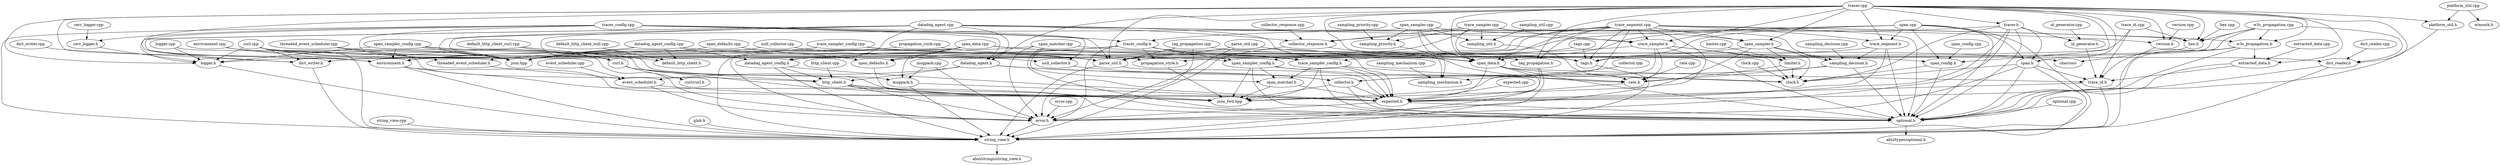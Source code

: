 digraph G {
	node0 [label="threaded_event_scheduler.cpp"];
	node1 [label="span_data.cpp"];
	node2 [label="rate.cpp"];
	node3 [label="trace_id.cpp"];
	node4 [label="default_http_client_null.cpp"];
	node5 [label="trace_segment.h"];
	node6 [label="tag_propagation.cpp"];
	node7 [label="dict_writer.h"];
	node8 [label="json.hpp"];
	node9 [label="string_view.h"];
	node10 [label="span_sampler.h"];
	node11 [label="dict_reader.cpp"];
	node12 [label="tracer_config.h"];
	node13 [label="tags.h"];
	node14 [label="curl/curl.h"];
	node15 [label="expected.h"];
	node16 [label="limiter.h"];
	node17 [label="optional.cpp"];
	node18 [label="span.h"];
	node19 [label="sampling_mechanism.cpp"];
	node20 [label="logger.cpp"];
	node21 [label="rate.h"];
	node22 [label="hex.cpp"];
	node23 [label="sampling_util.h"];
	node24 [label="string_view.cpp"];
	node25 [label="sampling_decision.h"];
	node26 [label="datadog_agent_config.h"];
	node27 [label="span_data.h"];
	node28 [label="sampling_mechanism.h"];
	node29 [label="glob.h"];
	node30 [label="msgpack.cpp"];
	node31 [label="absl/types/optional.h"];
	node32 [label="default_http_client.h"];
	node33 [label="sampling_util.cpp"];
	node34 [label="datadog_agent_config.cpp"];
	node35 [label="trace_id.h"];
	node36 [label="span.cpp"];
	node37 [label="event_scheduler.cpp"];
	node38 [label="json_fwd.hpp"];
	node39 [label="datadog_agent.h"];
	node40 [label="propagation_style.cpp"];
	node41 [label="error.h"];
	node42 [label="event_scheduler.h"];
	node43 [label="tag_propagation.h"];
	node44 [label="clock.h"];
	node45 [label="logger.h"];
	node46 [label="curl.h"];
	node47 [label="span_defaults.h"];
	node48 [label="span_defaults.cpp"];
	node49 [label="tracer.h"];
	node50 [label="threaded_event_scheduler.h"];
	node51 [label="platform_util.h"];
	node52 [label="parse_util.h"];
	node53 [label="expected.cpp"];
	node54 [label="extracted_data.cpp"];
	node55 [label="collector.cpp"];
	node56 [label="id_generator.cpp"];
	node57 [label="sampling_decision.cpp"];
	node58 [label="trace_sampler.cpp"];
	node59 [label="extracted_data.h"];
	node60 [label="sampling_priority.cpp"];
	node61 [label="collector.h"];
	node62 [label="span_sampler.cpp"];
	node63 [label="curl.cpp"];
	node64 [label="collector_response.h"];
	node65 [label="null_collector.cpp"];
	node66 [label="cerr_logger.cpp"];
	node67 [label="w3c_propagation.h"];
	node68 [label="msgpack.h"];
	node69 [label="trace_sampler.h"];
	node70 [label="span_config.cpp"];
	node71 [label="propagation_style.h"];
	node72 [label="dict_writer.cpp"];
	node73 [label="trace_sampler_config.cpp"];
	node74 [label="environment.h"];
	node75 [label="span_config.h"];
	node76 [label="datadog_agent.cpp"];
	node77 [label="w3c_propagation.cpp"];
	node78 [label="winsock.h"];
	node79 [label="environment.cpp"];
	node80 [label="id_generator.h"];
	node81 [label="tracer_config.cpp"];
	node82 [label="parse_util.cpp"];
	node83 [label="http_client.cpp"];
	node84 [label="optional.h"];
	node85 [label="charconv"];
	node86 [label="null_collector.h"];
	node87 [label="version.h"];
	node88 [label="span_sampler_config.h"];
	node89 [label="span_matcher.h"];
	node90 [label="version.cpp"];
	node91 [label="dict_reader.h"];
	node92 [label="span_matcher.cpp"];
	node93 [label="default_http_client_curl.cpp"];
	node94 [label="tracer.cpp"];
	node95 [label="http_client.h"];
	node96 [label="clock.cpp"];
	node97 [label="collector_response.cpp"];
	node98 [label="sampling_priority.h"];
	node99 [label="hex.h"];
	node100 [label="limiter.cpp"];
	node101 [label="error.cpp"];
	node102 [label="absl/strings/string_view.h"];
	node103 [label="trace_sampler_config.h"];
	node104 [label="tags.cpp"];
	node105 [label="cerr_logger.h"];
	node106 [label="trace_segment.cpp"];
	node107 [label="span_sampler_config.cpp"];
	node108 [label="platform_util.cpp"];
	subgraph U {
		edge [dir=none];
	}
	subgraph D {
		node0 -> node8 [];
		node0 -> node50 [];
		node1 -> node47 [];
		node1 -> node75 [];
		node1 -> node9 [];
		node1 -> node27 [];
		node1 -> node68 [];
		node1 -> node13 [];
		node1 -> node41 [];
		node2 -> node21 [];
		node3 -> node99 [];
		node3 -> node52 [];
		node3 -> node35 [];
		node4 -> node32 [];
		node5 -> node71 [];
		node5 -> node25 [];
		node5 -> node15 [];
		node5 -> node84 [];
		node6 -> node43 [];
		node6 -> node52 [];
		node6 -> node41 [];
		node7 -> node9 [];
		node9 -> node102 [];
		node10 -> node44 [];
		node10 -> node88 [];
		node10 -> node25 [];
		node10 -> node16 [];
		node10 -> node38 [];
		node11 -> node91 [];
		node12 -> node47 [];
		node12 -> node71 [];
		node12 -> node88 [];
		node12 -> node26 [];
		node12 -> node103 [];
		node12 -> node15 [];
		node12 -> node41 [];
		node13 -> node9 [];
		node15 -> node84 [];
		node15 -> node41 [];
		node16 -> node44 [];
		node16 -> node21 [];
		node17 -> node84 [];
		node18 -> node44 [];
		node18 -> node35 [];
		node18 -> node9 [];
		node18 -> node84 [];
		node18 -> node41 [];
		node19 -> node28 [];
		node20 -> node45 [];
		node20 -> node41 [];
		node21 -> node15 [];
		node22 -> node99 [];
		node23 -> node21 [];
		node24 -> node9 [];
		node25 -> node28 [];
		node25 -> node21 [];
		node25 -> node84 [];
		node26 -> node15 [];
		node26 -> node95 [];
		node26 -> node9 [];
		node27 -> node44 [];
		node27 -> node9 [];
		node27 -> node84 [];
		node27 -> node35 [];
		node27 -> node15 [];
		node29 -> node9 [];
		node30 -> node68 [];
		node30 -> node41 [];
		node33 -> node23 [];
		node34 -> node52 [];
		node34 -> node26 [];
		node34 -> node32 [];
		node34 -> node74 [];
		node34 -> node50 [];
		node35 -> node15 [];
		node35 -> node9 [];
		node36 -> node5 [];
		node36 -> node75 [];
		node36 -> node7 [];
		node36 -> node27 [];
		node36 -> node84 [];
		node36 -> node13 [];
		node36 -> node9 [];
		node36 -> node18 [];
		node37 -> node42 [];
		node39 -> node44 [];
		node39 -> node61 [];
		node39 -> node95 [];
		node39 -> node42 [];
		node40 -> node71 [];
		node40 -> node8 [];
		node41 -> node9 [];
		node42 -> node38 [];
		node42 -> node41 [];
		node43 -> node15 [];
		node43 -> node9 [];
		node45 -> node9 [];
		node46 -> node14 [];
		node46 -> node95 [];
		node46 -> node38 [];
		node47 -> node38 [];
		node48 -> node47 [];
		node48 -> node8 [];
		node49 -> node44 [];
		node49 -> node80 [];
		node49 -> node18 [];
		node49 -> node84 [];
		node49 -> node41 [];
		node49 -> node15 [];
		node49 -> node12 [];
		node50 -> node42 [];
		node51 -> node84 [];
		node52 -> node15 [];
		node52 -> node9 [];
		node53 -> node15 [];
		node54 -> node59 [];
		node55 -> node61 [];
		node56 -> node80 [];
		node57 -> node25 [];
		node58 -> node23 [];
		node58 -> node69 [];
		node58 -> node98 [];
		node58 -> node64 [];
		node58 -> node27 [];
		node58 -> node25 [];
		node58 -> node8 [];
		node59 -> node35 [];
		node59 -> node84 [];
		node60 -> node98 [];
		node61 -> node15 [];
		node61 -> node84 [];
		node61 -> node38 [];
		node62 -> node28 [];
		node62 -> node23 [];
		node62 -> node98 [];
		node62 -> node8 [];
		node62 -> node10 [];
		node62 -> node27 [];
		node63 -> node45 [];
		node63 -> node8 [];
		node63 -> node9 [];
		node63 -> node46 [];
		node63 -> node52 [];
		node63 -> node7 [];
		node63 -> node95 [];
		node63 -> node91 [];
		node64 -> node21 [];
		node64 -> node9 [];
		node65 -> node8 [];
		node65 -> node86 [];
		node66 -> node105 [];
		node67 -> node59 [];
		node67 -> node84 [];
		node67 -> node35 [];
		node67 -> node15 [];
		node68 -> node15 [];
		node68 -> node9 [];
		node69 -> node44 [];
		node69 -> node103 [];
		node69 -> node21 [];
		node69 -> node16 [];
		node69 -> node84 [];
		node69 -> node38 [];
		node70 -> node75 [];
		node71 -> node38 [];
		node72 -> node7 [];
		node73 -> node52 [];
		node73 -> node103 [];
		node73 -> node8 [];
		node73 -> node74 [];
		node74 -> node9 [];
		node74 -> node84 [];
		node74 -> node38 [];
		node75 -> node44 [];
		node75 -> node84 [];
		node76 -> node45 [];
		node76 -> node26 [];
		node76 -> node64 [];
		node76 -> node8 [];
		node76 -> node87 [];
		node76 -> node39 [];
		node76 -> node69 [];
		node76 -> node7 [];
		node76 -> node27 [];
		node76 -> node68 [];
		node77 -> node99 [];
		node77 -> node91 [];
		node77 -> node13 [];
		node77 -> node67 [];
		node77 -> node52 [];
		node79 -> node8 [];
		node79 -> node74 [];
		node80 -> node35 [];
		node81 -> node52 [];
		node81 -> node105 [];
		node81 -> node8 [];
		node81 -> node12 [];
		node81 -> node74 [];
		node81 -> node9 [];
		node81 -> node86 [];
		node81 -> node39 [];
		node82 -> node85 [];
		node82 -> node52 [];
		node82 -> node41 [];
		node83 -> node95 [];
		node84 -> node31 [];
		node86 -> node61 [];
		node87 -> node9 [];
		node88 -> node15 [];
		node88 -> node21 [];
		node88 -> node89 [];
		node88 -> node84 [];
		node88 -> node38 [];
		node89 -> node15 [];
		node89 -> node38 [];
		node90 -> node87 [];
		node91 -> node9 [];
		node91 -> node84 [];
		node92 -> node8 [];
		node92 -> node27 [];
		node92 -> node41 [];
		node92 -> node89 [];
		node92 -> node84 [];
		node93 -> node32 [];
		node93 -> node46 [];
		node94 -> node5 [];
		node94 -> node49 [];
		node94 -> node8 [];
		node94 -> node10 [];
		node94 -> node13 [];
		node94 -> node43 [];
		node94 -> node45 [];
		node94 -> node75 [];
		node94 -> node99 [];
		node94 -> node59 [];
		node94 -> node67 [];
		node94 -> node69 [];
		node94 -> node52 [];
		node94 -> node27 [];
		node94 -> node91 [];
		node94 -> node74 [];
		node94 -> node18 [];
		node94 -> node87 [];
		node94 -> node51 [];
		node94 -> node39 [];
		node95 -> node15 [];
		node95 -> node41 [];
		node95 -> node84 [];
		node95 -> node38 [];
		node96 -> node44 [];
		node97 -> node64 [];
		node98 -> node28 [];
		node99 -> node85 [];
		node100 -> node16 [];
		node101 -> node41 [];
		node103 -> node15 [];
		node103 -> node21 [];
		node103 -> node89 [];
		node103 -> node84 [];
		node103 -> node38 [];
		node104 -> node52 [];
		node104 -> node13 [];
		node105 -> node45 [];
		node106 -> node5 [];
		node106 -> node99 [];
		node106 -> node61 [];
		node106 -> node64 [];
		node106 -> node10 [];
		node106 -> node27 [];
		node106 -> node84 [];
		node106 -> node43 [];
		node106 -> node45 [];
		node106 -> node67 [];
		node106 -> node69 [];
		node106 -> node7 [];
		node106 -> node13 [];
		node106 -> node41 [];
		node107 -> node45 [];
		node107 -> node88 [];
		node107 -> node8 [];
		node107 -> node15 [];
		node107 -> node74 [];
		node108 -> node51 [];
		node108 -> node78 [];
	}
}
